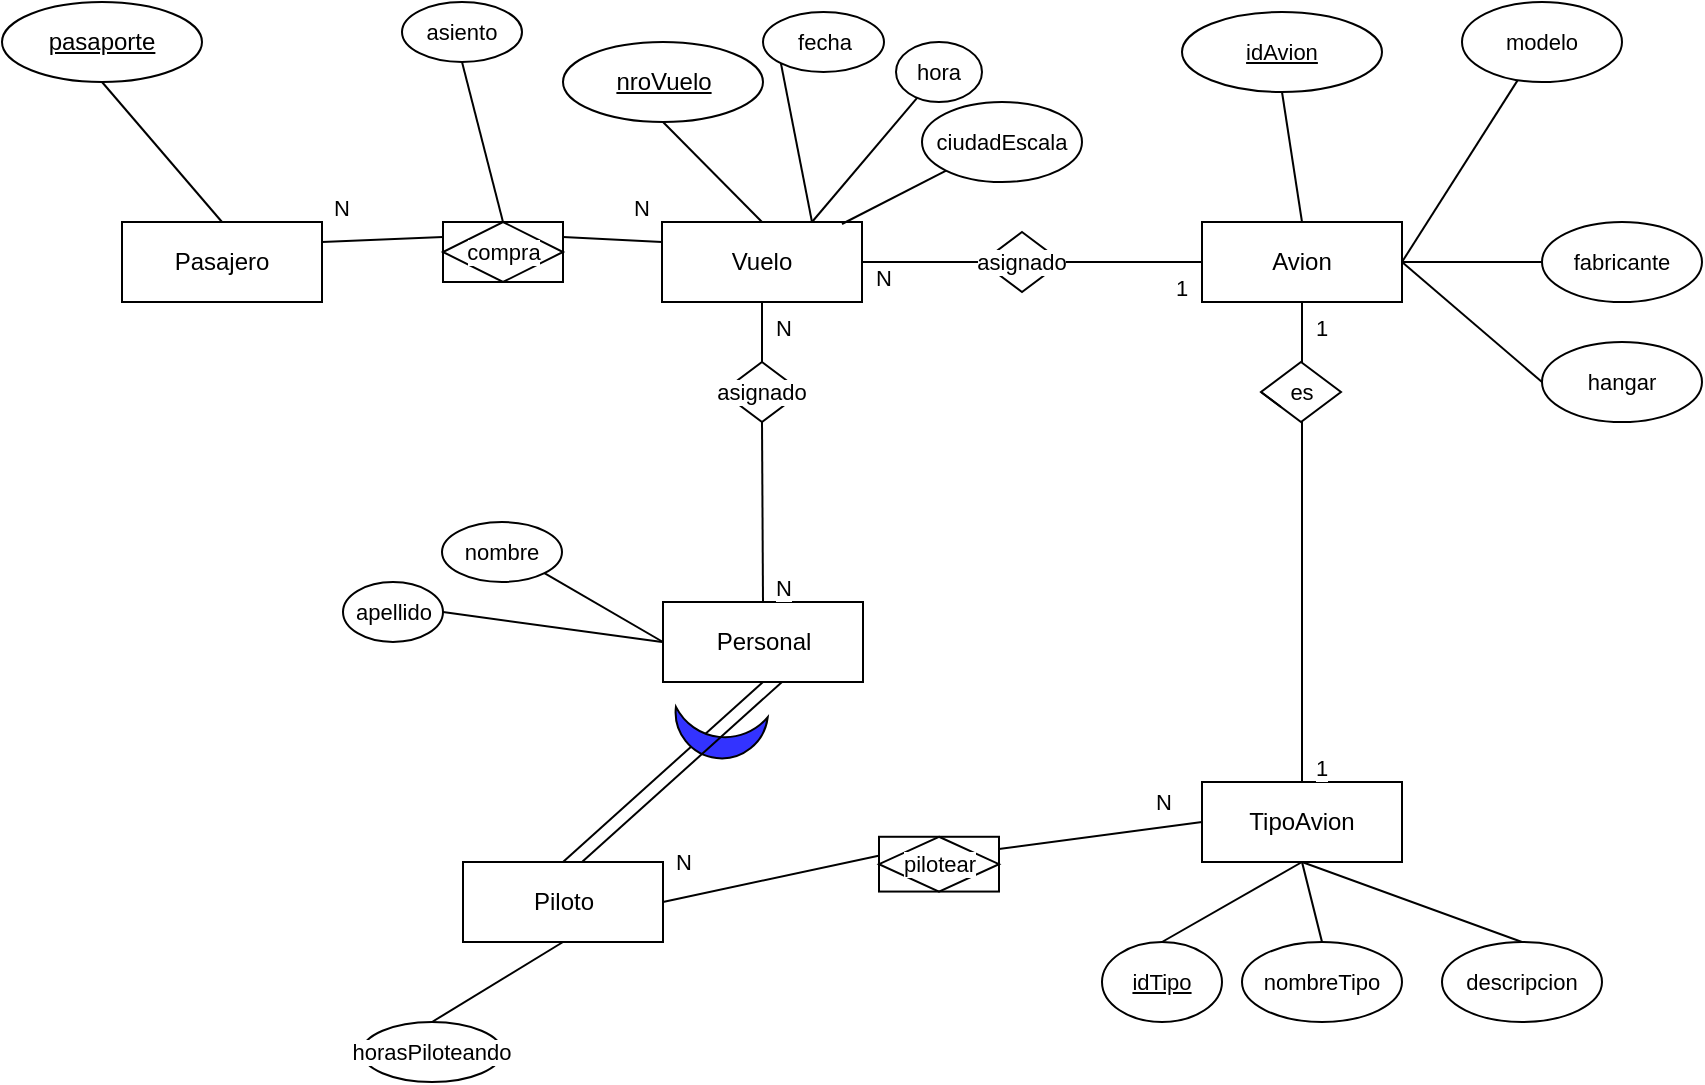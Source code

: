 <mxfile version="28.2.3">
  <diagram name="Página-1" id="oicN4Sdxn5VJcvO4fipe">
    <mxGraphModel dx="1105" dy="1642" grid="1" gridSize="10" guides="1" tooltips="1" connect="1" arrows="1" fold="1" page="1" pageScale="1" pageWidth="827" pageHeight="1169" math="0" shadow="0">
      <root>
        <mxCell id="0" />
        <mxCell id="1" parent="0" />
        <mxCell id="dMX4puC5dlwm4Q9mcy3y-9" style="edgeStyle=none;shape=connector;rounded=0;orthogonalLoop=1;jettySize=auto;html=1;exitX=1;exitY=0.25;exitDx=0;exitDy=0;entryX=0;entryY=0.25;entryDx=0;entryDy=0;strokeColor=default;align=center;verticalAlign=middle;fontFamily=Helvetica;fontSize=11;fontColor=default;labelBackgroundColor=default;endArrow=none;" edge="1" parent="1" source="dMX4puC5dlwm4Q9mcy3y-10" target="dMX4puC5dlwm4Q9mcy3y-2">
          <mxGeometry relative="1" as="geometry" />
        </mxCell>
        <mxCell id="dMX4puC5dlwm4Q9mcy3y-1" value="Pasajero" style="whiteSpace=wrap;html=1;align=center;" vertex="1" parent="1">
          <mxGeometry x="330" y="80" width="100" height="40" as="geometry" />
        </mxCell>
        <mxCell id="dMX4puC5dlwm4Q9mcy3y-2" value="Vuelo" style="whiteSpace=wrap;html=1;align=center;" vertex="1" parent="1">
          <mxGeometry x="600" y="80" width="100" height="40" as="geometry" />
        </mxCell>
        <mxCell id="dMX4puC5dlwm4Q9mcy3y-23" style="edgeStyle=none;shape=connector;rounded=0;orthogonalLoop=1;jettySize=auto;html=1;exitX=0.5;exitY=0;exitDx=0;exitDy=0;entryX=0.5;entryY=1;entryDx=0;entryDy=0;strokeColor=default;align=center;verticalAlign=middle;fontFamily=Helvetica;fontSize=11;fontColor=default;labelBackgroundColor=default;endArrow=none;" edge="1" parent="1" source="dMX4puC5dlwm4Q9mcy3y-55" target="dMX4puC5dlwm4Q9mcy3y-2">
          <mxGeometry relative="1" as="geometry" />
        </mxCell>
        <mxCell id="dMX4puC5dlwm4Q9mcy3y-73" style="edgeStyle=none;shape=connector;rounded=0;orthogonalLoop=1;jettySize=auto;html=1;entryX=0.5;entryY=0;entryDx=0;entryDy=0;strokeColor=default;align=center;verticalAlign=middle;fontFamily=Helvetica;fontSize=11;fontColor=default;labelBackgroundColor=default;endArrow=none;exitX=0.5;exitY=1;exitDx=0;exitDy=0;" edge="1" parent="1" source="dMX4puC5dlwm4Q9mcy3y-3" target="dMX4puC5dlwm4Q9mcy3y-62">
          <mxGeometry relative="1" as="geometry">
            <mxPoint x="640" y="320" as="sourcePoint" />
          </mxGeometry>
        </mxCell>
        <mxCell id="dMX4puC5dlwm4Q9mcy3y-3" value="Personal" style="whiteSpace=wrap;html=1;align=center;" vertex="1" parent="1">
          <mxGeometry x="600.5" y="270" width="100" height="40" as="geometry" />
        </mxCell>
        <mxCell id="dMX4puC5dlwm4Q9mcy3y-7" style="edgeStyle=none;shape=connector;rounded=0;orthogonalLoop=1;jettySize=auto;html=1;exitX=0.5;exitY=1;exitDx=0;exitDy=0;entryX=0.5;entryY=0;entryDx=0;entryDy=0;strokeColor=default;align=center;verticalAlign=middle;fontFamily=Helvetica;fontSize=11;fontColor=default;labelBackgroundColor=default;endArrow=none;" edge="1" parent="1" source="dMX4puC5dlwm4Q9mcy3y-4" target="dMX4puC5dlwm4Q9mcy3y-1">
          <mxGeometry relative="1" as="geometry" />
        </mxCell>
        <mxCell id="dMX4puC5dlwm4Q9mcy3y-4" value="pasaporte" style="ellipse;whiteSpace=wrap;html=1;align=center;fontStyle=4;" vertex="1" parent="1">
          <mxGeometry x="270" y="-30" width="100" height="40" as="geometry" />
        </mxCell>
        <mxCell id="dMX4puC5dlwm4Q9mcy3y-12" value="" style="edgeStyle=none;shape=connector;rounded=0;orthogonalLoop=1;jettySize=auto;html=1;exitX=1;exitY=0.25;exitDx=0;exitDy=0;entryX=0;entryY=0.25;entryDx=0;entryDy=0;strokeColor=default;align=center;verticalAlign=middle;fontFamily=Helvetica;fontSize=11;fontColor=default;labelBackgroundColor=default;endArrow=none;" edge="1" parent="1" source="dMX4puC5dlwm4Q9mcy3y-1" target="dMX4puC5dlwm4Q9mcy3y-10">
          <mxGeometry relative="1" as="geometry">
            <mxPoint x="430" y="90" as="sourcePoint" />
            <mxPoint x="600" y="90" as="targetPoint" />
          </mxGeometry>
        </mxCell>
        <mxCell id="dMX4puC5dlwm4Q9mcy3y-10" value="compra" style="shape=associativeEntity;whiteSpace=wrap;html=1;align=center;fontFamily=Helvetica;fontSize=11;fontColor=default;labelBackgroundColor=default;" vertex="1" parent="1">
          <mxGeometry x="490.5" y="80" width="60" height="30" as="geometry" />
        </mxCell>
        <mxCell id="dMX4puC5dlwm4Q9mcy3y-13" value="N" style="text;strokeColor=none;fillColor=none;spacingLeft=4;spacingRight=4;overflow=hidden;rotatable=0;points=[[0,0.5],[1,0.5]];portConstraint=eastwest;fontSize=11;whiteSpace=wrap;html=1;fontFamily=Helvetica;fontColor=default;labelBackgroundColor=default;" vertex="1" parent="1">
          <mxGeometry x="430" y="60" width="40" height="30" as="geometry" />
        </mxCell>
        <mxCell id="dMX4puC5dlwm4Q9mcy3y-14" value="N" style="text;strokeColor=none;fillColor=none;spacingLeft=4;spacingRight=4;overflow=hidden;rotatable=0;points=[[0,0.5],[1,0.5]];portConstraint=eastwest;fontSize=11;whiteSpace=wrap;html=1;fontFamily=Helvetica;fontColor=default;labelBackgroundColor=default;" vertex="1" parent="1">
          <mxGeometry x="580" y="60" width="40" height="30" as="geometry" />
        </mxCell>
        <mxCell id="dMX4puC5dlwm4Q9mcy3y-16" style="edgeStyle=none;shape=connector;rounded=0;orthogonalLoop=1;jettySize=auto;html=1;exitX=0.5;exitY=1;exitDx=0;exitDy=0;entryX=0.5;entryY=0;entryDx=0;entryDy=0;strokeColor=default;align=center;verticalAlign=middle;fontFamily=Helvetica;fontSize=11;fontColor=default;labelBackgroundColor=default;endArrow=none;" edge="1" parent="1" source="dMX4puC5dlwm4Q9mcy3y-15" target="dMX4puC5dlwm4Q9mcy3y-2">
          <mxGeometry relative="1" as="geometry" />
        </mxCell>
        <mxCell id="dMX4puC5dlwm4Q9mcy3y-15" value="nroVuelo" style="ellipse;whiteSpace=wrap;html=1;align=center;fontStyle=4;" vertex="1" parent="1">
          <mxGeometry x="550.5" y="-10" width="100" height="40" as="geometry" />
        </mxCell>
        <mxCell id="dMX4puC5dlwm4Q9mcy3y-17" value="fecha" style="ellipse;whiteSpace=wrap;html=1;align=center;fontFamily=Helvetica;fontSize=11;fontColor=default;labelBackgroundColor=default;" vertex="1" parent="1">
          <mxGeometry x="650.5" y="-25" width="60.5" height="30" as="geometry" />
        </mxCell>
        <mxCell id="dMX4puC5dlwm4Q9mcy3y-18" style="edgeStyle=none;shape=connector;rounded=0;orthogonalLoop=1;jettySize=auto;html=1;exitX=0.75;exitY=0;exitDx=0;exitDy=0;entryX=0;entryY=1;entryDx=0;entryDy=0;strokeColor=default;align=center;verticalAlign=middle;fontFamily=Helvetica;fontSize=11;fontColor=default;labelBackgroundColor=default;endArrow=none;" edge="1" parent="1" source="dMX4puC5dlwm4Q9mcy3y-2" target="dMX4puC5dlwm4Q9mcy3y-17">
          <mxGeometry relative="1" as="geometry" />
        </mxCell>
        <mxCell id="dMX4puC5dlwm4Q9mcy3y-20" value="" style="edgeStyle=none;shape=connector;rounded=0;orthogonalLoop=1;jettySize=auto;html=1;strokeColor=default;align=center;verticalAlign=middle;fontFamily=Helvetica;fontSize=11;fontColor=default;labelBackgroundColor=default;endArrow=none;entryX=0.75;entryY=0;entryDx=0;entryDy=0;" edge="1" parent="1" source="dMX4puC5dlwm4Q9mcy3y-19" target="dMX4puC5dlwm4Q9mcy3y-2">
          <mxGeometry relative="1" as="geometry">
            <mxPoint x="740" y="110" as="targetPoint" />
          </mxGeometry>
        </mxCell>
        <mxCell id="dMX4puC5dlwm4Q9mcy3y-19" value="hora" style="ellipse;whiteSpace=wrap;html=1;align=center;fontFamily=Helvetica;fontSize=11;fontColor=default;labelBackgroundColor=default;" vertex="1" parent="1">
          <mxGeometry x="717" y="-10" width="43" height="30" as="geometry" />
        </mxCell>
        <mxCell id="dMX4puC5dlwm4Q9mcy3y-24" value="N" style="text;strokeColor=none;fillColor=none;spacingLeft=4;spacingRight=4;overflow=hidden;rotatable=0;points=[[0,0.5],[1,0.5]];portConstraint=eastwest;fontSize=11;whiteSpace=wrap;html=1;fontFamily=Helvetica;fontColor=default;labelBackgroundColor=default;" vertex="1" parent="1">
          <mxGeometry x="650.5" y="120" width="19" height="30" as="geometry" />
        </mxCell>
        <mxCell id="dMX4puC5dlwm4Q9mcy3y-25" value="N" style="text;strokeColor=none;fillColor=none;spacingLeft=4;spacingRight=4;overflow=hidden;rotatable=0;points=[[0,0.5],[1,0.5]];portConstraint=eastwest;fontSize=11;whiteSpace=wrap;html=1;fontFamily=Helvetica;fontColor=default;labelBackgroundColor=default;" vertex="1" parent="1">
          <mxGeometry x="651" y="250" width="19" height="30" as="geometry" />
        </mxCell>
        <mxCell id="dMX4puC5dlwm4Q9mcy3y-27" style="edgeStyle=none;shape=connector;rounded=0;orthogonalLoop=1;jettySize=auto;html=1;strokeColor=default;align=center;verticalAlign=middle;fontFamily=Helvetica;fontSize=11;fontColor=default;labelBackgroundColor=default;endArrow=none;entryX=0.9;entryY=0.025;entryDx=0;entryDy=0;entryPerimeter=0;" edge="1" parent="1" source="dMX4puC5dlwm4Q9mcy3y-26" target="dMX4puC5dlwm4Q9mcy3y-2">
          <mxGeometry relative="1" as="geometry">
            <mxPoint x="750" y="150" as="targetPoint" />
          </mxGeometry>
        </mxCell>
        <mxCell id="dMX4puC5dlwm4Q9mcy3y-26" value="ciudadEscala" style="ellipse;whiteSpace=wrap;html=1;align=center;fontFamily=Helvetica;fontSize=11;fontColor=default;labelBackgroundColor=default;" vertex="1" parent="1">
          <mxGeometry x="730" y="20" width="80" height="40" as="geometry" />
        </mxCell>
        <mxCell id="dMX4puC5dlwm4Q9mcy3y-29" style="edgeStyle=none;shape=connector;rounded=0;orthogonalLoop=1;jettySize=auto;html=1;exitX=0.5;exitY=1;exitDx=0;exitDy=0;entryX=0.5;entryY=0;entryDx=0;entryDy=0;strokeColor=default;align=center;verticalAlign=middle;fontFamily=Helvetica;fontSize=11;fontColor=default;labelBackgroundColor=default;endArrow=none;" edge="1" parent="1" source="dMX4puC5dlwm4Q9mcy3y-28" target="dMX4puC5dlwm4Q9mcy3y-10">
          <mxGeometry relative="1" as="geometry" />
        </mxCell>
        <mxCell id="dMX4puC5dlwm4Q9mcy3y-28" value="asiento" style="ellipse;whiteSpace=wrap;html=1;align=center;fontFamily=Helvetica;fontSize=11;fontColor=default;labelBackgroundColor=default;" vertex="1" parent="1">
          <mxGeometry x="470" y="-30" width="60" height="30" as="geometry" />
        </mxCell>
        <mxCell id="dMX4puC5dlwm4Q9mcy3y-39" value="" style="edgeStyle=none;shape=connector;rounded=0;orthogonalLoop=1;jettySize=auto;html=1;strokeColor=default;align=center;verticalAlign=middle;fontFamily=Helvetica;fontSize=11;fontColor=default;labelBackgroundColor=default;endArrow=none;entryX=1;entryY=0.5;entryDx=0;entryDy=0;" edge="1" parent="1" source="dMX4puC5dlwm4Q9mcy3y-30" target="dMX4puC5dlwm4Q9mcy3y-34">
          <mxGeometry relative="1" as="geometry" />
        </mxCell>
        <mxCell id="dMX4puC5dlwm4Q9mcy3y-30" value="modelo" style="ellipse;whiteSpace=wrap;html=1;align=center;fontFamily=Helvetica;fontSize=11;fontColor=default;labelBackgroundColor=default;" vertex="1" parent="1">
          <mxGeometry x="1000" y="-30" width="80" height="40" as="geometry" />
        </mxCell>
        <mxCell id="dMX4puC5dlwm4Q9mcy3y-38" style="edgeStyle=none;shape=connector;rounded=0;orthogonalLoop=1;jettySize=auto;html=1;exitX=0;exitY=0.5;exitDx=0;exitDy=0;strokeColor=default;align=center;verticalAlign=middle;fontFamily=Helvetica;fontSize=11;fontColor=default;labelBackgroundColor=default;endArrow=none;" edge="1" parent="1" source="dMX4puC5dlwm4Q9mcy3y-31">
          <mxGeometry relative="1" as="geometry">
            <mxPoint x="970" y="100" as="targetPoint" />
          </mxGeometry>
        </mxCell>
        <mxCell id="dMX4puC5dlwm4Q9mcy3y-31" value="fabricante" style="ellipse;whiteSpace=wrap;html=1;align=center;fontFamily=Helvetica;fontSize=11;fontColor=default;labelBackgroundColor=default;" vertex="1" parent="1">
          <mxGeometry x="1040" y="80" width="80" height="40" as="geometry" />
        </mxCell>
        <mxCell id="dMX4puC5dlwm4Q9mcy3y-32" value="hangar" style="ellipse;whiteSpace=wrap;html=1;align=center;fontFamily=Helvetica;fontSize=11;fontColor=default;labelBackgroundColor=default;" vertex="1" parent="1">
          <mxGeometry x="1040" y="140" width="80" height="40" as="geometry" />
        </mxCell>
        <mxCell id="dMX4puC5dlwm4Q9mcy3y-37" style="edgeStyle=none;shape=connector;rounded=0;orthogonalLoop=1;jettySize=auto;html=1;exitX=1;exitY=0.5;exitDx=0;exitDy=0;entryX=0;entryY=0.5;entryDx=0;entryDy=0;strokeColor=default;align=center;verticalAlign=middle;fontFamily=Helvetica;fontSize=11;fontColor=default;labelBackgroundColor=default;endArrow=none;" edge="1" parent="1" source="dMX4puC5dlwm4Q9mcy3y-34" target="dMX4puC5dlwm4Q9mcy3y-32">
          <mxGeometry relative="1" as="geometry" />
        </mxCell>
        <mxCell id="dMX4puC5dlwm4Q9mcy3y-51" style="edgeStyle=none;shape=connector;rounded=0;orthogonalLoop=1;jettySize=auto;html=1;exitX=0;exitY=0.5;exitDx=0;exitDy=0;entryX=1;entryY=0.5;entryDx=0;entryDy=0;strokeColor=default;align=center;verticalAlign=middle;fontFamily=Helvetica;fontSize=11;fontColor=default;labelBackgroundColor=default;endArrow=none;" edge="1" parent="1" source="dMX4puC5dlwm4Q9mcy3y-59" target="dMX4puC5dlwm4Q9mcy3y-2">
          <mxGeometry relative="1" as="geometry" />
        </mxCell>
        <mxCell id="dMX4puC5dlwm4Q9mcy3y-34" value="Avion" style="whiteSpace=wrap;html=1;align=center;" vertex="1" parent="1">
          <mxGeometry x="870" y="80" width="100" height="40" as="geometry" />
        </mxCell>
        <mxCell id="dMX4puC5dlwm4Q9mcy3y-36" style="edgeStyle=none;shape=connector;rounded=0;orthogonalLoop=1;jettySize=auto;html=1;exitX=0.5;exitY=1;exitDx=0;exitDy=0;entryX=0.5;entryY=0;entryDx=0;entryDy=0;strokeColor=default;align=center;verticalAlign=middle;fontFamily=Helvetica;fontSize=11;fontColor=default;labelBackgroundColor=default;endArrow=none;" edge="1" parent="1" source="dMX4puC5dlwm4Q9mcy3y-35" target="dMX4puC5dlwm4Q9mcy3y-34">
          <mxGeometry relative="1" as="geometry" />
        </mxCell>
        <mxCell id="dMX4puC5dlwm4Q9mcy3y-35" value="idAvion" style="ellipse;whiteSpace=wrap;html=1;align=center;fontStyle=4;fontFamily=Helvetica;fontSize=11;fontColor=default;labelBackgroundColor=default;" vertex="1" parent="1">
          <mxGeometry x="860" y="-25" width="100" height="40" as="geometry" />
        </mxCell>
        <mxCell id="dMX4puC5dlwm4Q9mcy3y-50" value="" style="edgeStyle=none;shape=connector;rounded=0;orthogonalLoop=1;jettySize=auto;html=1;strokeColor=default;align=center;verticalAlign=middle;fontFamily=Helvetica;fontSize=11;fontColor=default;labelBackgroundColor=default;endArrow=none;" edge="1" parent="1" source="dMX4puC5dlwm4Q9mcy3y-40" target="dMX4puC5dlwm4Q9mcy3y-34">
          <mxGeometry relative="1" as="geometry" />
        </mxCell>
        <mxCell id="dMX4puC5dlwm4Q9mcy3y-40" value="TipoAvion" style="whiteSpace=wrap;html=1;align=center;" vertex="1" parent="1">
          <mxGeometry x="870" y="360" width="100" height="40" as="geometry" />
        </mxCell>
        <mxCell id="dMX4puC5dlwm4Q9mcy3y-42" style="edgeStyle=none;shape=connector;rounded=0;orthogonalLoop=1;jettySize=auto;html=1;exitX=0.5;exitY=0;exitDx=0;exitDy=0;entryX=0.5;entryY=1;entryDx=0;entryDy=0;strokeColor=default;align=center;verticalAlign=middle;fontFamily=Helvetica;fontSize=11;fontColor=default;labelBackgroundColor=default;endArrow=none;" edge="1" parent="1" source="dMX4puC5dlwm4Q9mcy3y-41" target="dMX4puC5dlwm4Q9mcy3y-40">
          <mxGeometry relative="1" as="geometry" />
        </mxCell>
        <mxCell id="dMX4puC5dlwm4Q9mcy3y-41" value="idTipo" style="ellipse;whiteSpace=wrap;html=1;align=center;fontStyle=4;fontFamily=Helvetica;fontSize=11;fontColor=default;labelBackgroundColor=default;" vertex="1" parent="1">
          <mxGeometry x="820" y="440" width="60" height="40" as="geometry" />
        </mxCell>
        <mxCell id="dMX4puC5dlwm4Q9mcy3y-45" style="edgeStyle=none;shape=connector;rounded=0;orthogonalLoop=1;jettySize=auto;html=1;exitX=0.5;exitY=0;exitDx=0;exitDy=0;entryX=0.5;entryY=1;entryDx=0;entryDy=0;strokeColor=default;align=center;verticalAlign=middle;fontFamily=Helvetica;fontSize=11;fontColor=default;labelBackgroundColor=default;endArrow=none;" edge="1" parent="1" target="dMX4puC5dlwm4Q9mcy3y-40">
          <mxGeometry relative="1" as="geometry">
            <mxPoint x="930" y="440" as="sourcePoint" />
          </mxGeometry>
        </mxCell>
        <mxCell id="dMX4puC5dlwm4Q9mcy3y-46" value="nombreTipo" style="ellipse;whiteSpace=wrap;html=1;align=center;fontFamily=Helvetica;fontSize=11;fontColor=default;labelBackgroundColor=default;" vertex="1" parent="1">
          <mxGeometry x="890" y="440" width="80" height="40" as="geometry" />
        </mxCell>
        <mxCell id="dMX4puC5dlwm4Q9mcy3y-49" style="edgeStyle=none;shape=connector;rounded=0;orthogonalLoop=1;jettySize=auto;html=1;exitX=0.5;exitY=0;exitDx=0;exitDy=0;entryX=0.5;entryY=1;entryDx=0;entryDy=0;strokeColor=default;align=center;verticalAlign=middle;fontFamily=Helvetica;fontSize=11;fontColor=default;labelBackgroundColor=default;endArrow=none;" edge="1" parent="1" source="dMX4puC5dlwm4Q9mcy3y-48" target="dMX4puC5dlwm4Q9mcy3y-40">
          <mxGeometry relative="1" as="geometry" />
        </mxCell>
        <mxCell id="dMX4puC5dlwm4Q9mcy3y-48" value="descripcion" style="ellipse;whiteSpace=wrap;html=1;align=center;fontFamily=Helvetica;fontSize=11;fontColor=default;labelBackgroundColor=default;" vertex="1" parent="1">
          <mxGeometry x="990" y="440" width="80" height="40" as="geometry" />
        </mxCell>
        <mxCell id="dMX4puC5dlwm4Q9mcy3y-52" value="1" style="text;strokeColor=none;fillColor=none;spacingLeft=4;spacingRight=4;overflow=hidden;rotatable=0;points=[[0,0.5],[1,0.5]];portConstraint=eastwest;fontSize=11;whiteSpace=wrap;html=1;fontFamily=Helvetica;fontColor=default;labelBackgroundColor=default;" vertex="1" parent="1">
          <mxGeometry x="920.5" y="340" width="19" height="30" as="geometry" />
        </mxCell>
        <mxCell id="dMX4puC5dlwm4Q9mcy3y-53" value="1" style="text;strokeColor=none;fillColor=none;spacingLeft=4;spacingRight=4;overflow=hidden;rotatable=0;points=[[0,0.5],[1,0.5]];portConstraint=eastwest;fontSize=11;whiteSpace=wrap;html=1;fontFamily=Helvetica;fontColor=default;labelBackgroundColor=default;" vertex="1" parent="1">
          <mxGeometry x="920.5" y="120" width="19" height="30" as="geometry" />
        </mxCell>
        <mxCell id="dMX4puC5dlwm4Q9mcy3y-56" value="" style="edgeStyle=none;shape=connector;rounded=0;orthogonalLoop=1;jettySize=auto;html=1;exitX=0.5;exitY=0;exitDx=0;exitDy=0;entryX=0.5;entryY=1;entryDx=0;entryDy=0;strokeColor=default;align=center;verticalAlign=middle;fontFamily=Helvetica;fontSize=11;fontColor=default;labelBackgroundColor=default;endArrow=none;" edge="1" parent="1" source="dMX4puC5dlwm4Q9mcy3y-3" target="dMX4puC5dlwm4Q9mcy3y-55">
          <mxGeometry relative="1" as="geometry">
            <mxPoint x="650" y="210" as="sourcePoint" />
            <mxPoint x="650" y="120" as="targetPoint" />
          </mxGeometry>
        </mxCell>
        <mxCell id="dMX4puC5dlwm4Q9mcy3y-55" value="asignado" style="shape=rhombus;perimeter=rhombusPerimeter;whiteSpace=wrap;html=1;align=center;fontFamily=Helvetica;fontSize=11;fontColor=default;labelBackgroundColor=default;" vertex="1" parent="1">
          <mxGeometry x="630" y="150" width="40" height="30" as="geometry" />
        </mxCell>
        <mxCell id="dMX4puC5dlwm4Q9mcy3y-57" value="es" style="shape=rhombus;perimeter=rhombusPerimeter;whiteSpace=wrap;html=1;align=center;fontFamily=Helvetica;fontSize=11;fontColor=default;labelBackgroundColor=default;" vertex="1" parent="1">
          <mxGeometry x="899.5" y="150" width="40" height="30" as="geometry" />
        </mxCell>
        <mxCell id="dMX4puC5dlwm4Q9mcy3y-58" style="edgeStyle=none;shape=connector;rounded=0;orthogonalLoop=1;jettySize=auto;html=1;exitX=0;exitY=0.5;exitDx=0;exitDy=0;entryX=0;entryY=1;entryDx=0;entryDy=0;strokeColor=default;align=center;verticalAlign=middle;fontFamily=Helvetica;fontSize=11;fontColor=default;labelBackgroundColor=default;endArrow=none;" edge="1" parent="1" source="dMX4puC5dlwm4Q9mcy3y-57" target="dMX4puC5dlwm4Q9mcy3y-57">
          <mxGeometry relative="1" as="geometry" />
        </mxCell>
        <mxCell id="dMX4puC5dlwm4Q9mcy3y-60" value="" style="edgeStyle=none;shape=connector;rounded=0;orthogonalLoop=1;jettySize=auto;html=1;exitX=0;exitY=0.5;exitDx=0;exitDy=0;entryX=1;entryY=0.5;entryDx=0;entryDy=0;strokeColor=default;align=center;verticalAlign=middle;fontFamily=Helvetica;fontSize=11;fontColor=default;labelBackgroundColor=default;endArrow=none;" edge="1" parent="1" source="dMX4puC5dlwm4Q9mcy3y-34" target="dMX4puC5dlwm4Q9mcy3y-59">
          <mxGeometry relative="1" as="geometry">
            <mxPoint x="870" y="100" as="sourcePoint" />
            <mxPoint x="700" y="100" as="targetPoint" />
          </mxGeometry>
        </mxCell>
        <mxCell id="dMX4puC5dlwm4Q9mcy3y-59" value="asignado" style="shape=rhombus;perimeter=rhombusPerimeter;whiteSpace=wrap;html=1;align=center;fontFamily=Helvetica;fontSize=11;fontColor=default;labelBackgroundColor=default;" vertex="1" parent="1">
          <mxGeometry x="760" y="85" width="40" height="30" as="geometry" />
        </mxCell>
        <mxCell id="dMX4puC5dlwm4Q9mcy3y-84" style="edgeStyle=none;shape=connector;rounded=0;orthogonalLoop=1;jettySize=auto;html=1;exitX=1;exitY=0.5;exitDx=0;exitDy=0;entryX=0;entryY=0.5;entryDx=0;entryDy=0;strokeColor=default;align=center;verticalAlign=middle;fontFamily=Helvetica;fontSize=11;fontColor=default;labelBackgroundColor=default;endArrow=none;" edge="1" parent="1" target="dMX4puC5dlwm4Q9mcy3y-40">
          <mxGeometry relative="1" as="geometry">
            <mxPoint x="757" y="395" as="sourcePoint" />
          </mxGeometry>
        </mxCell>
        <mxCell id="dMX4puC5dlwm4Q9mcy3y-62" value="Piloto" style="whiteSpace=wrap;html=1;align=center;" vertex="1" parent="1">
          <mxGeometry x="500.5" y="400" width="100" height="40" as="geometry" />
        </mxCell>
        <mxCell id="dMX4puC5dlwm4Q9mcy3y-71" style="edgeStyle=none;shape=connector;rounded=0;orthogonalLoop=1;jettySize=auto;html=1;exitX=1;exitY=1;exitDx=0;exitDy=0;entryX=0;entryY=0.5;entryDx=0;entryDy=0;strokeColor=default;align=center;verticalAlign=middle;fontFamily=Helvetica;fontSize=11;fontColor=default;labelBackgroundColor=default;endArrow=none;" edge="1" parent="1" source="dMX4puC5dlwm4Q9mcy3y-69" target="dMX4puC5dlwm4Q9mcy3y-3">
          <mxGeometry relative="1" as="geometry" />
        </mxCell>
        <mxCell id="dMX4puC5dlwm4Q9mcy3y-69" value="nombre" style="ellipse;whiteSpace=wrap;html=1;align=center;fontFamily=Helvetica;fontSize=11;fontColor=default;labelBackgroundColor=default;" vertex="1" parent="1">
          <mxGeometry x="490" y="230" width="60" height="30" as="geometry" />
        </mxCell>
        <mxCell id="dMX4puC5dlwm4Q9mcy3y-72" style="edgeStyle=none;shape=connector;rounded=0;orthogonalLoop=1;jettySize=auto;html=1;exitX=1;exitY=0.5;exitDx=0;exitDy=0;strokeColor=default;align=center;verticalAlign=middle;fontFamily=Helvetica;fontSize=11;fontColor=default;labelBackgroundColor=default;endArrow=none;" edge="1" parent="1" source="dMX4puC5dlwm4Q9mcy3y-70">
          <mxGeometry relative="1" as="geometry">
            <mxPoint x="600" y="290" as="targetPoint" />
          </mxGeometry>
        </mxCell>
        <mxCell id="dMX4puC5dlwm4Q9mcy3y-70" value="apellido" style="ellipse;whiteSpace=wrap;html=1;align=center;fontFamily=Helvetica;fontSize=11;fontColor=default;labelBackgroundColor=default;" vertex="1" parent="1">
          <mxGeometry x="440.5" y="260" width="50" height="30" as="geometry" />
        </mxCell>
        <mxCell id="dMX4puC5dlwm4Q9mcy3y-74" value="" style="verticalLabelPosition=bottom;verticalAlign=top;html=1;shape=mxgraph.basic.moon;fontFamily=Helvetica;fontSize=11;fontColor=default;labelBackgroundColor=default;rotation=-60;fillColor=#3333FF;" vertex="1" parent="1">
          <mxGeometry x="610" y="310" width="35.66" height="47.39" as="geometry" />
        </mxCell>
        <mxCell id="dMX4puC5dlwm4Q9mcy3y-75" style="edgeStyle=none;shape=connector;rounded=0;orthogonalLoop=1;jettySize=auto;html=1;entryX=0.5;entryY=0;entryDx=0;entryDy=0;strokeColor=default;align=center;verticalAlign=middle;fontFamily=Helvetica;fontSize=11;fontColor=default;labelBackgroundColor=default;endArrow=none;exitX=0.5;exitY=1;exitDx=0;exitDy=0;" edge="1" parent="1">
          <mxGeometry relative="1" as="geometry">
            <mxPoint x="660" y="310" as="sourcePoint" />
            <mxPoint x="560" y="400" as="targetPoint" />
          </mxGeometry>
        </mxCell>
        <mxCell id="dMX4puC5dlwm4Q9mcy3y-77" style="edgeStyle=none;shape=connector;rounded=0;orthogonalLoop=1;jettySize=auto;html=1;exitX=0.5;exitY=0;exitDx=0;exitDy=0;entryX=0.5;entryY=1;entryDx=0;entryDy=0;strokeColor=default;align=center;verticalAlign=middle;fontFamily=Helvetica;fontSize=11;fontColor=default;labelBackgroundColor=default;endArrow=none;" edge="1" parent="1" source="dMX4puC5dlwm4Q9mcy3y-76" target="dMX4puC5dlwm4Q9mcy3y-62">
          <mxGeometry relative="1" as="geometry" />
        </mxCell>
        <mxCell id="dMX4puC5dlwm4Q9mcy3y-76" value="horasPiloteando" style="ellipse;whiteSpace=wrap;html=1;align=center;fontFamily=Helvetica;fontSize=11;fontColor=default;labelBackgroundColor=default;" vertex="1" parent="1">
          <mxGeometry x="450" y="480" width="70" height="30" as="geometry" />
        </mxCell>
        <mxCell id="dMX4puC5dlwm4Q9mcy3y-81" value="N" style="text;strokeColor=none;fillColor=none;spacingLeft=4;spacingRight=4;overflow=hidden;rotatable=0;points=[[0,0.5],[1,0.5]];portConstraint=eastwest;fontSize=11;whiteSpace=wrap;html=1;fontFamily=Helvetica;fontColor=default;labelBackgroundColor=default;" vertex="1" parent="1">
          <mxGeometry x="700.5" y="95" width="20" height="25" as="geometry" />
        </mxCell>
        <mxCell id="dMX4puC5dlwm4Q9mcy3y-83" value="1" style="text;strokeColor=none;fillColor=none;spacingLeft=4;spacingRight=4;overflow=hidden;rotatable=0;points=[[0,0.5],[1,0.5]];portConstraint=eastwest;fontSize=11;whiteSpace=wrap;html=1;fontFamily=Helvetica;fontColor=default;labelBackgroundColor=default;" vertex="1" parent="1">
          <mxGeometry x="851" y="100" width="19" height="30" as="geometry" />
        </mxCell>
        <mxCell id="dMX4puC5dlwm4Q9mcy3y-86" value="" style="edgeStyle=none;shape=connector;rounded=0;orthogonalLoop=1;jettySize=auto;html=1;exitX=1;exitY=0.5;exitDx=0;exitDy=0;entryX=0;entryY=0.5;entryDx=0;entryDy=0;strokeColor=default;align=center;verticalAlign=middle;fontFamily=Helvetica;fontSize=11;fontColor=default;labelBackgroundColor=default;endArrow=none;" edge="1" parent="1" source="dMX4puC5dlwm4Q9mcy3y-62">
          <mxGeometry relative="1" as="geometry">
            <mxPoint x="601" y="420" as="sourcePoint" />
            <mxPoint x="717" y="395" as="targetPoint" />
          </mxGeometry>
        </mxCell>
        <mxCell id="dMX4puC5dlwm4Q9mcy3y-88" value="N" style="text;strokeColor=none;fillColor=none;spacingLeft=4;spacingRight=4;overflow=hidden;rotatable=0;points=[[0,0.5],[1,0.5]];portConstraint=eastwest;fontSize=11;whiteSpace=wrap;html=1;fontFamily=Helvetica;fontColor=default;labelBackgroundColor=default;" vertex="1" parent="1">
          <mxGeometry x="841" y="357.39" width="19" height="30" as="geometry" />
        </mxCell>
        <mxCell id="dMX4puC5dlwm4Q9mcy3y-89" value="N" style="text;strokeColor=none;fillColor=none;spacingLeft=4;spacingRight=4;overflow=hidden;rotatable=0;points=[[0,0.5],[1,0.5]];portConstraint=eastwest;fontSize=11;whiteSpace=wrap;html=1;fontFamily=Helvetica;fontColor=default;labelBackgroundColor=default;" vertex="1" parent="1">
          <mxGeometry x="601" y="387.39" width="19" height="30" as="geometry" />
        </mxCell>
        <mxCell id="dMX4puC5dlwm4Q9mcy3y-90" value="pilotear" style="shape=associativeEntity;whiteSpace=wrap;html=1;align=center;fontFamily=Helvetica;fontSize=11;fontColor=default;labelBackgroundColor=default;" vertex="1" parent="1">
          <mxGeometry x="708.5" y="387.39" width="60" height="27.39" as="geometry" />
        </mxCell>
      </root>
    </mxGraphModel>
  </diagram>
</mxfile>

